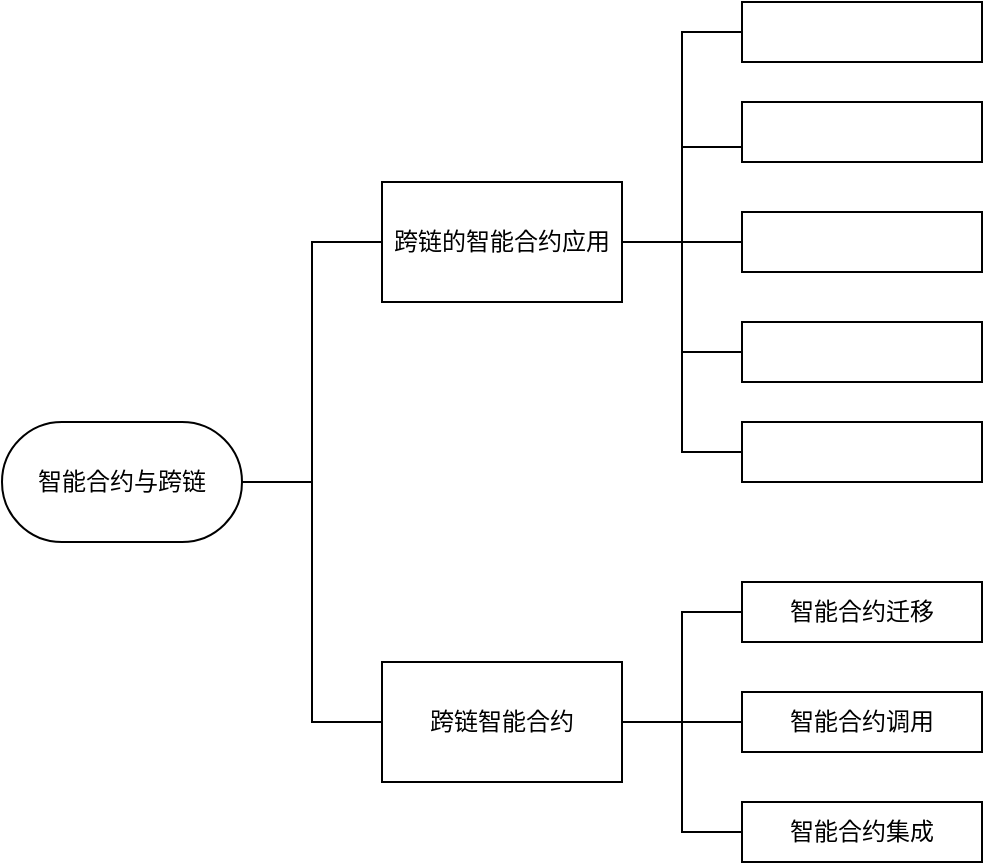 <mxfile version="20.2.0" type="github">
  <diagram id="AY_RZhpApxooX1UB-t8B" name="第 1 页">
    <mxGraphModel dx="1422" dy="794" grid="1" gridSize="10" guides="1" tooltips="1" connect="1" arrows="1" fold="1" page="1" pageScale="1" pageWidth="827" pageHeight="1169" math="0" shadow="0">
      <root>
        <mxCell id="0" />
        <mxCell id="1" parent="0" />
        <mxCell id="ZgvsAUaqCPlB6aMqaiT2-5" style="edgeStyle=orthogonalEdgeStyle;rounded=0;orthogonalLoop=1;jettySize=auto;html=1;entryX=0;entryY=0.5;entryDx=0;entryDy=0;endArrow=none;endFill=0;" edge="1" parent="1" source="ZgvsAUaqCPlB6aMqaiT2-1" target="ZgvsAUaqCPlB6aMqaiT2-3">
          <mxGeometry relative="1" as="geometry" />
        </mxCell>
        <mxCell id="ZgvsAUaqCPlB6aMqaiT2-6" style="edgeStyle=orthogonalEdgeStyle;rounded=0;orthogonalLoop=1;jettySize=auto;html=1;entryX=0;entryY=0.5;entryDx=0;entryDy=0;endArrow=none;endFill=0;" edge="1" parent="1" source="ZgvsAUaqCPlB6aMqaiT2-1" target="ZgvsAUaqCPlB6aMqaiT2-2">
          <mxGeometry relative="1" as="geometry" />
        </mxCell>
        <mxCell id="ZgvsAUaqCPlB6aMqaiT2-1" value="智能合约与跨链" style="rounded=1;whiteSpace=wrap;html=1;arcSize=50;" vertex="1" parent="1">
          <mxGeometry x="70" y="210" width="120" height="60" as="geometry" />
        </mxCell>
        <mxCell id="ZgvsAUaqCPlB6aMqaiT2-20" style="edgeStyle=orthogonalEdgeStyle;rounded=0;orthogonalLoop=1;jettySize=auto;html=1;entryX=0;entryY=0.5;entryDx=0;entryDy=0;endArrow=none;endFill=0;" edge="1" parent="1" source="ZgvsAUaqCPlB6aMqaiT2-2" target="ZgvsAUaqCPlB6aMqaiT2-14">
          <mxGeometry relative="1" as="geometry" />
        </mxCell>
        <mxCell id="ZgvsAUaqCPlB6aMqaiT2-21" style="edgeStyle=orthogonalEdgeStyle;rounded=0;orthogonalLoop=1;jettySize=auto;html=1;entryX=0;entryY=0.5;entryDx=0;entryDy=0;endArrow=none;endFill=0;" edge="1" parent="1" source="ZgvsAUaqCPlB6aMqaiT2-2" target="ZgvsAUaqCPlB6aMqaiT2-13">
          <mxGeometry relative="1" as="geometry" />
        </mxCell>
        <mxCell id="ZgvsAUaqCPlB6aMqaiT2-22" style="edgeStyle=orthogonalEdgeStyle;rounded=0;orthogonalLoop=1;jettySize=auto;html=1;entryX=0;entryY=0.5;entryDx=0;entryDy=0;endArrow=none;endFill=0;" edge="1" parent="1" source="ZgvsAUaqCPlB6aMqaiT2-2" target="ZgvsAUaqCPlB6aMqaiT2-12">
          <mxGeometry relative="1" as="geometry" />
        </mxCell>
        <mxCell id="ZgvsAUaqCPlB6aMqaiT2-2" value="跨链智能合约" style="rounded=0;whiteSpace=wrap;html=1;" vertex="1" parent="1">
          <mxGeometry x="260" y="330" width="120" height="60" as="geometry" />
        </mxCell>
        <mxCell id="ZgvsAUaqCPlB6aMqaiT2-15" style="edgeStyle=orthogonalEdgeStyle;rounded=0;orthogonalLoop=1;jettySize=auto;html=1;entryX=0;entryY=0.5;entryDx=0;entryDy=0;endArrow=none;endFill=0;" edge="1" parent="1" source="ZgvsAUaqCPlB6aMqaiT2-3" target="ZgvsAUaqCPlB6aMqaiT2-8">
          <mxGeometry relative="1" as="geometry" />
        </mxCell>
        <mxCell id="ZgvsAUaqCPlB6aMqaiT2-16" style="edgeStyle=orthogonalEdgeStyle;rounded=0;orthogonalLoop=1;jettySize=auto;html=1;entryX=0;entryY=0.75;entryDx=0;entryDy=0;endArrow=none;endFill=0;" edge="1" parent="1" source="ZgvsAUaqCPlB6aMqaiT2-3" target="ZgvsAUaqCPlB6aMqaiT2-4">
          <mxGeometry relative="1" as="geometry" />
        </mxCell>
        <mxCell id="ZgvsAUaqCPlB6aMqaiT2-17" style="edgeStyle=orthogonalEdgeStyle;rounded=0;orthogonalLoop=1;jettySize=auto;html=1;entryX=0;entryY=0.5;entryDx=0;entryDy=0;endArrow=none;endFill=0;" edge="1" parent="1" source="ZgvsAUaqCPlB6aMqaiT2-3" target="ZgvsAUaqCPlB6aMqaiT2-10">
          <mxGeometry relative="1" as="geometry" />
        </mxCell>
        <mxCell id="ZgvsAUaqCPlB6aMqaiT2-18" style="edgeStyle=orthogonalEdgeStyle;rounded=0;orthogonalLoop=1;jettySize=auto;html=1;entryX=0;entryY=0.5;entryDx=0;entryDy=0;endArrow=none;endFill=0;" edge="1" parent="1" source="ZgvsAUaqCPlB6aMqaiT2-3" target="ZgvsAUaqCPlB6aMqaiT2-11">
          <mxGeometry relative="1" as="geometry" />
        </mxCell>
        <mxCell id="ZgvsAUaqCPlB6aMqaiT2-19" style="edgeStyle=orthogonalEdgeStyle;rounded=0;orthogonalLoop=1;jettySize=auto;html=1;entryX=0;entryY=0.5;entryDx=0;entryDy=0;endArrow=none;endFill=0;" edge="1" parent="1" source="ZgvsAUaqCPlB6aMqaiT2-3" target="ZgvsAUaqCPlB6aMqaiT2-9">
          <mxGeometry relative="1" as="geometry" />
        </mxCell>
        <mxCell id="ZgvsAUaqCPlB6aMqaiT2-3" value="跨链的智能合约应用" style="rounded=0;whiteSpace=wrap;html=1;" vertex="1" parent="1">
          <mxGeometry x="260" y="90" width="120" height="60" as="geometry" />
        </mxCell>
        <mxCell id="ZgvsAUaqCPlB6aMqaiT2-4" value="" style="rounded=0;whiteSpace=wrap;html=1;flipH=0;flipV=1;container=0;" vertex="1" parent="1">
          <mxGeometry x="440" y="50" width="120" height="30" as="geometry" />
        </mxCell>
        <mxCell id="ZgvsAUaqCPlB6aMqaiT2-8" value="" style="rounded=0;whiteSpace=wrap;html=1;flipH=0;flipV=1;container=0;" vertex="1" parent="1">
          <mxGeometry x="440" width="120" height="30" as="geometry" />
        </mxCell>
        <mxCell id="ZgvsAUaqCPlB6aMqaiT2-9" value="" style="rounded=0;whiteSpace=wrap;html=1;flipH=0;flipV=1;container=0;" vertex="1" parent="1">
          <mxGeometry x="440" y="210" width="120" height="30" as="geometry" />
        </mxCell>
        <mxCell id="ZgvsAUaqCPlB6aMqaiT2-10" value="" style="rounded=0;whiteSpace=wrap;html=1;flipH=0;flipV=1;container=0;" vertex="1" parent="1">
          <mxGeometry x="440" y="105" width="120" height="30" as="geometry" />
        </mxCell>
        <mxCell id="ZgvsAUaqCPlB6aMqaiT2-11" value="" style="rounded=0;whiteSpace=wrap;html=1;flipH=0;flipV=1;container=0;" vertex="1" parent="1">
          <mxGeometry x="440" y="160" width="120" height="30" as="geometry" />
        </mxCell>
        <mxCell id="ZgvsAUaqCPlB6aMqaiT2-12" value="智能合约集成" style="rounded=0;whiteSpace=wrap;html=1;flipH=0;flipV=1;container=0;" vertex="1" parent="1">
          <mxGeometry x="440" y="400" width="120" height="30" as="geometry" />
        </mxCell>
        <mxCell id="ZgvsAUaqCPlB6aMqaiT2-13" value="智能合约调用" style="rounded=0;whiteSpace=wrap;html=1;flipH=0;flipV=1;container=0;" vertex="1" parent="1">
          <mxGeometry x="440" y="345" width="120" height="30" as="geometry" />
        </mxCell>
        <mxCell id="ZgvsAUaqCPlB6aMqaiT2-14" value="智能合约迁移" style="rounded=0;whiteSpace=wrap;html=1;flipH=0;flipV=1;container=0;" vertex="1" parent="1">
          <mxGeometry x="440" y="290" width="120" height="30" as="geometry" />
        </mxCell>
      </root>
    </mxGraphModel>
  </diagram>
</mxfile>

